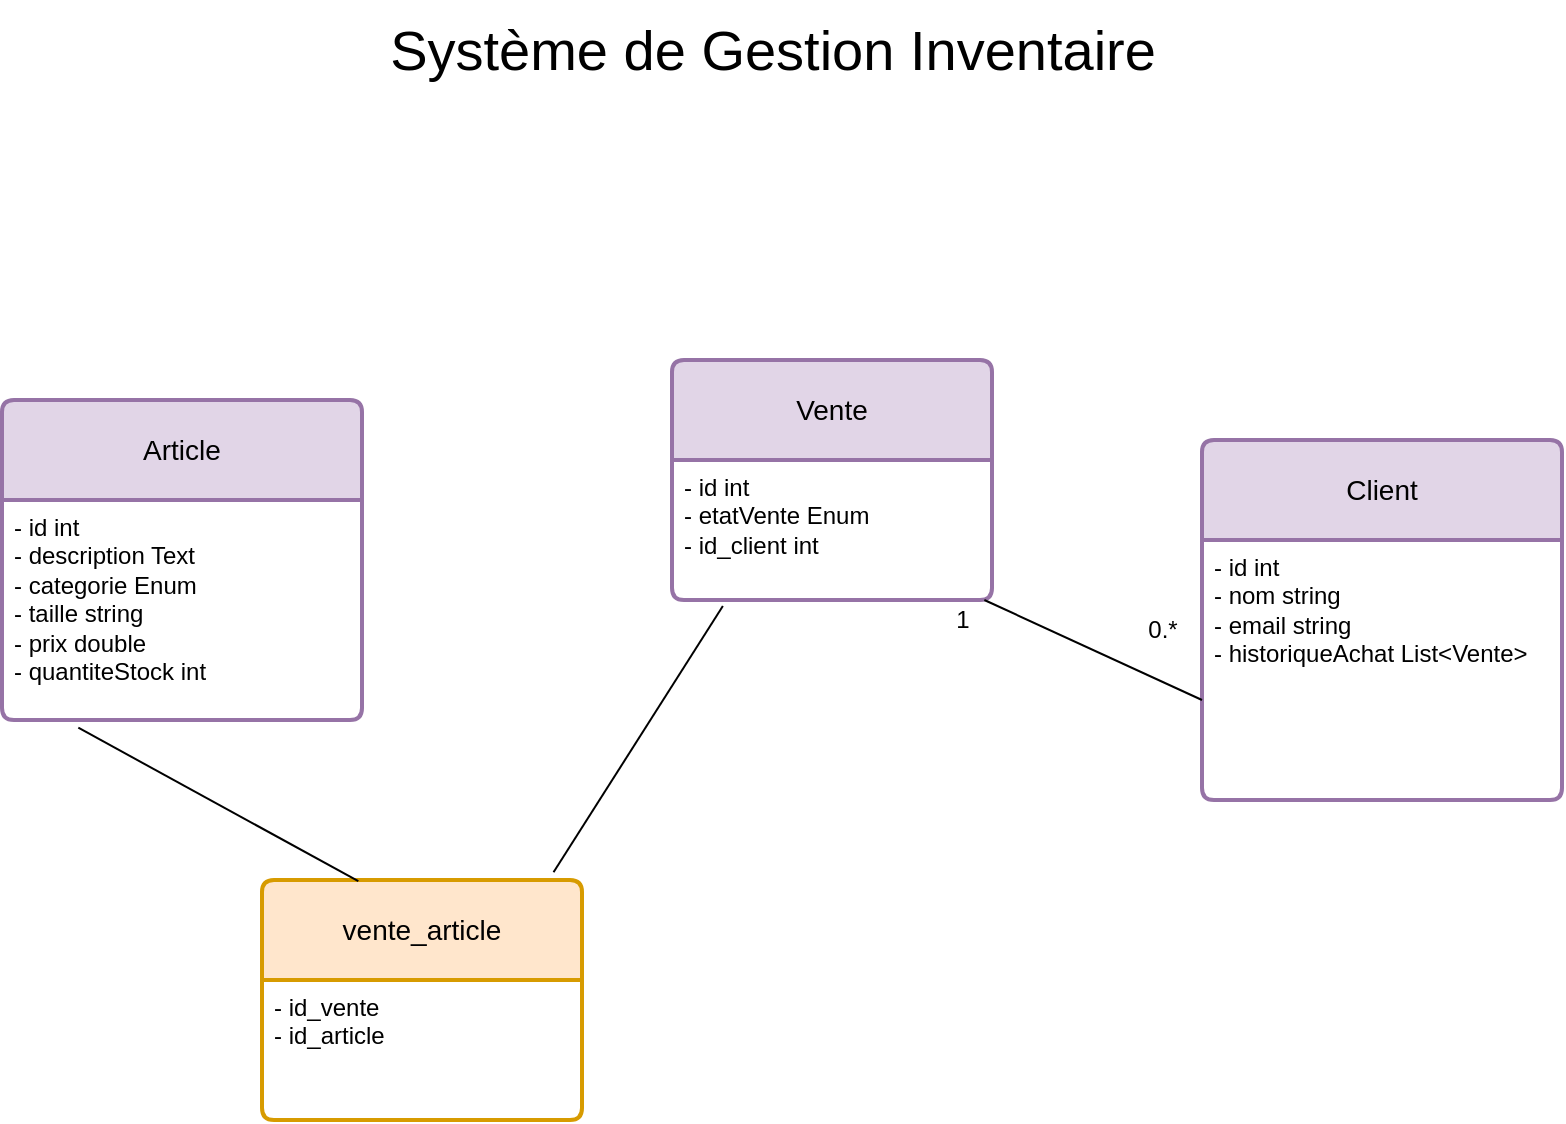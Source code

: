 <mxfile version="24.4.10" type="device">
  <diagram id="R2lEEEUBdFMjLlhIrx00" name="Page-1">
    <mxGraphModel dx="996" dy="586" grid="1" gridSize="10" guides="1" tooltips="1" connect="1" arrows="1" fold="1" page="1" pageScale="1" pageWidth="850" pageHeight="1100" math="0" shadow="0" extFonts="Permanent Marker^https://fonts.googleapis.com/css?family=Permanent+Marker">
      <root>
        <mxCell id="0" />
        <mxCell id="1" parent="0" />
        <mxCell id="741olPrmWtS84tEL9VSt-27" value="" style="endArrow=none;html=1;rounded=0;exitX=0.911;exitY=-0.032;exitDx=0;exitDy=0;exitPerimeter=0;entryX=0.159;entryY=1.043;entryDx=0;entryDy=0;entryPerimeter=0;" edge="1" parent="1" source="741olPrmWtS84tEL9VSt-47" target="741olPrmWtS84tEL9VSt-46">
          <mxGeometry relative="1" as="geometry">
            <mxPoint x="316.66" y="362.16" as="sourcePoint" />
            <mxPoint x="360" y="210" as="targetPoint" />
          </mxGeometry>
        </mxCell>
        <mxCell id="741olPrmWtS84tEL9VSt-37" value="1" style="text;html=1;align=center;verticalAlign=middle;resizable=0;points=[];autosize=1;strokeColor=none;fillColor=none;" vertex="1" parent="1">
          <mxGeometry x="505" y="335" width="30" height="30" as="geometry" />
        </mxCell>
        <mxCell id="741olPrmWtS84tEL9VSt-38" value="0.*" style="text;html=1;align=center;verticalAlign=middle;resizable=0;points=[];autosize=1;strokeColor=none;fillColor=none;" vertex="1" parent="1">
          <mxGeometry x="600" y="340" width="40" height="30" as="geometry" />
        </mxCell>
        <mxCell id="741olPrmWtS84tEL9VSt-40" value="Article" style="swimlane;childLayout=stackLayout;horizontal=1;startSize=50;horizontalStack=0;rounded=1;fontSize=14;fontStyle=0;strokeWidth=2;resizeParent=0;resizeLast=1;shadow=0;dashed=0;align=center;arcSize=4;whiteSpace=wrap;html=1;fillColor=#e1d5e7;strokeColor=#9673a6;" vertex="1" parent="1">
          <mxGeometry x="40" y="240" width="180" height="160" as="geometry" />
        </mxCell>
        <mxCell id="741olPrmWtS84tEL9VSt-41" value="- id int&lt;div&gt;- description Text&amp;nbsp;&lt;/div&gt;&lt;div&gt;- categorie Enum&lt;/div&gt;&lt;div&gt;- taille string&lt;/div&gt;&lt;div&gt;- prix double&lt;/div&gt;&lt;div&gt;- quantiteStock int&lt;/div&gt;" style="align=left;strokeColor=none;fillColor=none;spacingLeft=4;fontSize=12;verticalAlign=top;resizable=0;rotatable=0;part=1;html=1;" vertex="1" parent="741olPrmWtS84tEL9VSt-40">
          <mxGeometry y="50" width="180" height="110" as="geometry" />
        </mxCell>
        <mxCell id="741olPrmWtS84tEL9VSt-43" value="Client" style="swimlane;childLayout=stackLayout;horizontal=1;startSize=50;horizontalStack=0;rounded=1;fontSize=14;fontStyle=0;strokeWidth=2;resizeParent=0;resizeLast=1;shadow=0;dashed=0;align=center;arcSize=4;whiteSpace=wrap;html=1;fillColor=#e1d5e7;strokeColor=#9673a6;" vertex="1" parent="1">
          <mxGeometry x="640" y="260" width="180" height="180" as="geometry" />
        </mxCell>
        <mxCell id="741olPrmWtS84tEL9VSt-44" value="- id int&lt;div&gt;- nom string&lt;/div&gt;&lt;div&gt;- email string&lt;/div&gt;&lt;div&gt;- historiqueAchat List&amp;lt;Vente&amp;gt;&lt;/div&gt;" style="align=left;strokeColor=none;fillColor=none;spacingLeft=4;fontSize=12;verticalAlign=top;resizable=0;rotatable=0;part=1;html=1;" vertex="1" parent="741olPrmWtS84tEL9VSt-43">
          <mxGeometry y="50" width="180" height="130" as="geometry" />
        </mxCell>
        <mxCell id="741olPrmWtS84tEL9VSt-45" value="Vente" style="swimlane;childLayout=stackLayout;horizontal=1;startSize=50;horizontalStack=0;rounded=1;fontSize=14;fontStyle=0;strokeWidth=2;resizeParent=0;resizeLast=1;shadow=0;dashed=0;align=center;arcSize=4;whiteSpace=wrap;html=1;fillColor=#e1d5e7;strokeColor=#9673a6;" vertex="1" parent="1">
          <mxGeometry x="375" y="220" width="160" height="120" as="geometry" />
        </mxCell>
        <mxCell id="741olPrmWtS84tEL9VSt-46" value="- id int&lt;div&gt;- etatVente Enum&lt;/div&gt;&lt;div&gt;- id_client int&lt;/div&gt;" style="align=left;strokeColor=none;fillColor=none;spacingLeft=4;fontSize=12;verticalAlign=top;resizable=0;rotatable=0;part=1;html=1;" vertex="1" parent="741olPrmWtS84tEL9VSt-45">
          <mxGeometry y="50" width="160" height="70" as="geometry" />
        </mxCell>
        <mxCell id="741olPrmWtS84tEL9VSt-47" value="vente_article" style="swimlane;childLayout=stackLayout;horizontal=1;startSize=50;horizontalStack=0;rounded=1;fontSize=14;fontStyle=0;strokeWidth=2;resizeParent=0;resizeLast=1;shadow=0;dashed=0;align=center;arcSize=4;whiteSpace=wrap;html=1;fillColor=#ffe6cc;strokeColor=#d79b00;" vertex="1" parent="1">
          <mxGeometry x="170" y="480" width="160" height="120" as="geometry" />
        </mxCell>
        <mxCell id="741olPrmWtS84tEL9VSt-48" value="- id_vente&lt;div&gt;- id_article&lt;/div&gt;" style="align=left;strokeColor=none;fillColor=none;spacingLeft=4;fontSize=12;verticalAlign=top;resizable=0;rotatable=0;part=1;html=1;" vertex="1" parent="741olPrmWtS84tEL9VSt-47">
          <mxGeometry y="50" width="160" height="70" as="geometry" />
        </mxCell>
        <mxCell id="741olPrmWtS84tEL9VSt-55" value="" style="endArrow=none;html=1;rounded=0;exitX=0.212;exitY=1.035;exitDx=0;exitDy=0;exitPerimeter=0;entryX=0.301;entryY=0.005;entryDx=0;entryDy=0;entryPerimeter=0;" edge="1" parent="1" source="741olPrmWtS84tEL9VSt-41" target="741olPrmWtS84tEL9VSt-47">
          <mxGeometry relative="1" as="geometry">
            <mxPoint x="130" y="260" as="sourcePoint" />
            <mxPoint x="210" y="350" as="targetPoint" />
          </mxGeometry>
        </mxCell>
        <mxCell id="741olPrmWtS84tEL9VSt-60" value="" style="endArrow=none;html=1;rounded=0;" edge="1" parent="1" source="741olPrmWtS84tEL9VSt-46">
          <mxGeometry relative="1" as="geometry">
            <mxPoint x="480" y="390" as="sourcePoint" />
            <mxPoint x="640" y="390" as="targetPoint" />
          </mxGeometry>
        </mxCell>
        <mxCell id="741olPrmWtS84tEL9VSt-61" value="Système de Gestion Inventaire" style="text;html=1;align=center;verticalAlign=middle;resizable=0;points=[];autosize=1;strokeColor=none;fillColor=none;fontSize=28;" vertex="1" parent="1">
          <mxGeometry x="220" y="40" width="410" height="50" as="geometry" />
        </mxCell>
      </root>
    </mxGraphModel>
  </diagram>
</mxfile>
